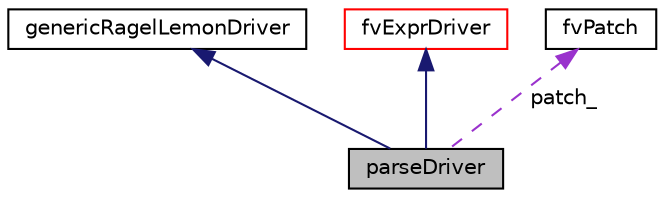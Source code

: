 digraph "parseDriver"
{
  bgcolor="transparent";
  edge [fontname="Helvetica",fontsize="10",labelfontname="Helvetica",labelfontsize="10"];
  node [fontname="Helvetica",fontsize="10",shape=record];
  Node1 [label="parseDriver",height=0.2,width=0.4,color="black", fillcolor="grey75", style="filled" fontcolor="black"];
  Node2 -> Node1 [dir="back",color="midnightblue",fontsize="10",style="solid",fontname="Helvetica"];
  Node2 [label="genericRagelLemonDriver",height=0.2,width=0.4,color="black",URL="$classFoam_1_1parsing_1_1genericRagelLemonDriver.html",tooltip="Generic interface code for Ragel/Lemon combination Subclasses should implement one or more process() ..."];
  Node3 -> Node1 [dir="back",color="midnightblue",fontsize="10",style="solid",fontname="Helvetica"];
  Node3 [label="fvExprDriver",height=0.2,width=0.4,color="red",URL="$classFoam_1_1expressions_1_1fvExprDriver.html",tooltip="Base driver for parsing value expressions associated with an fvMesh. "];
  Node4 -> Node1 [dir="back",color="darkorchid3",fontsize="10",style="dashed",label=" patch_" ,fontname="Helvetica"];
  Node4 [label="fvPatch",height=0.2,width=0.4,color="black",URL="$classFoam_1_1fvPatch.html",tooltip="A finiteVolume patch using a polyPatch and a fvBoundaryMesh. "];
}
